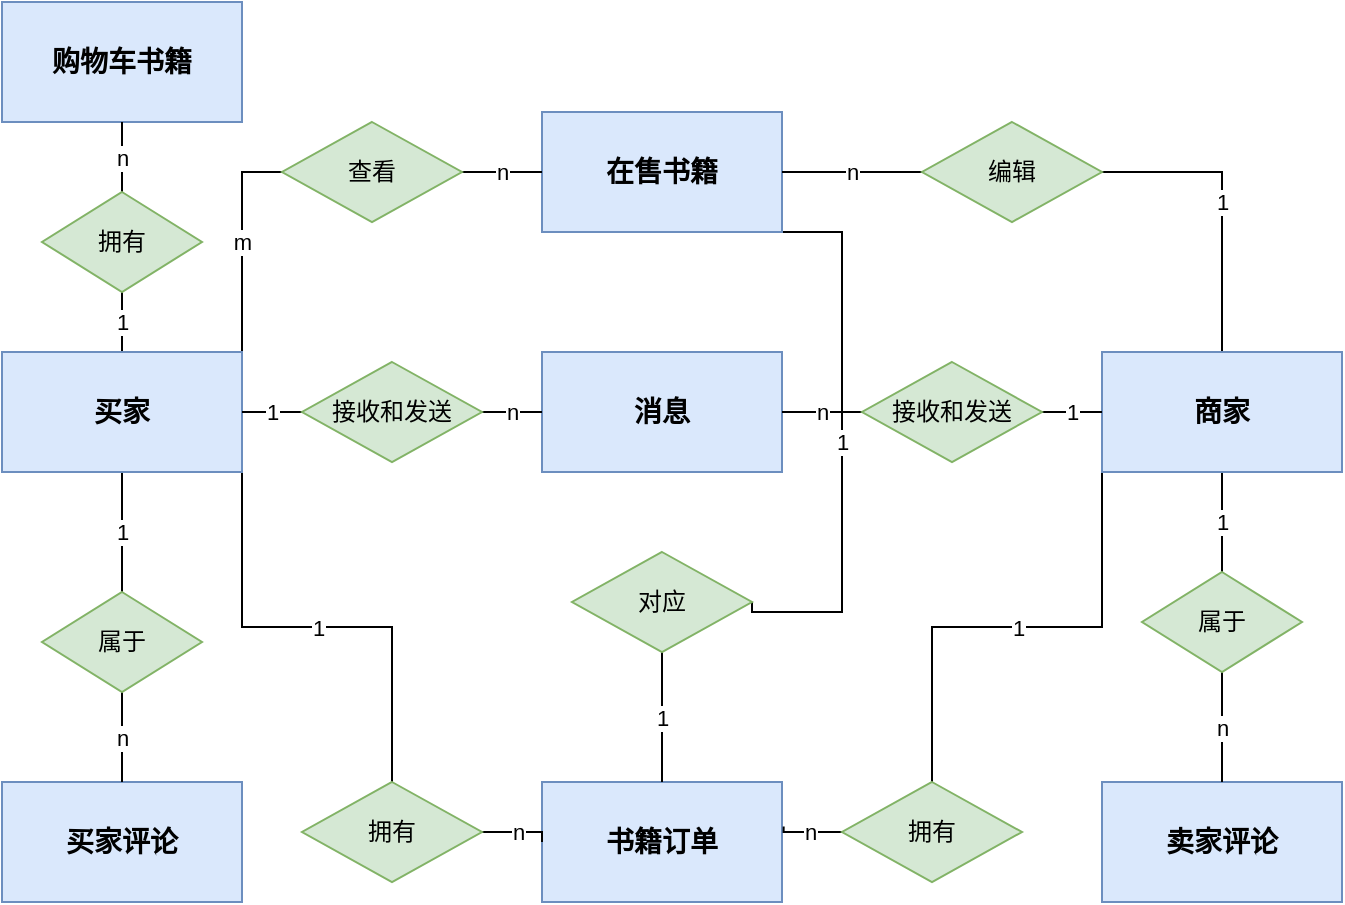 <mxfile version="20.8.16" type="device"><diagram name="第 1 页" id="8l563rcON2vno61S410A"><mxGraphModel dx="1050" dy="1479" grid="1" gridSize="10" guides="1" tooltips="1" connect="1" arrows="1" fold="1" page="1" pageScale="1" pageWidth="1100" pageHeight="850" math="0" shadow="0"><root><mxCell id="0"/><mxCell id="1" parent="0"/><mxCell id="dIaClcadfGpG7z3lYNWs-14" value="1" style="edgeStyle=none;rounded=0;orthogonalLoop=1;jettySize=auto;html=1;exitX=0.5;exitY=1;exitDx=0;exitDy=0;entryX=0.5;entryY=0;entryDx=0;entryDy=0;endArrow=none;endFill=0;" edge="1" parent="1" source="dIaClcadfGpG7z3lYNWs-1" target="dIaClcadfGpG7z3lYNWs-10"><mxGeometry relative="1" as="geometry"/></mxCell><mxCell id="dIaClcadfGpG7z3lYNWs-26" value="1" style="edgeStyle=orthogonalEdgeStyle;rounded=0;orthogonalLoop=1;jettySize=auto;html=1;exitX=1;exitY=1;exitDx=0;exitDy=0;entryX=0.5;entryY=0;entryDx=0;entryDy=0;endArrow=none;endFill=0;" edge="1" parent="1" source="dIaClcadfGpG7z3lYNWs-1" target="dIaClcadfGpG7z3lYNWs-25"><mxGeometry relative="1" as="geometry"/></mxCell><mxCell id="dIaClcadfGpG7z3lYNWs-32" value="1" style="edgeStyle=orthogonalEdgeStyle;rounded=0;orthogonalLoop=1;jettySize=auto;html=1;exitX=0.5;exitY=0;exitDx=0;exitDy=0;entryX=0.5;entryY=1;entryDx=0;entryDy=0;endArrow=none;endFill=0;" edge="1" parent="1" source="dIaClcadfGpG7z3lYNWs-1" target="dIaClcadfGpG7z3lYNWs-31"><mxGeometry relative="1" as="geometry"/></mxCell><mxCell id="dIaClcadfGpG7z3lYNWs-40" value="m" style="edgeStyle=orthogonalEdgeStyle;rounded=0;orthogonalLoop=1;jettySize=auto;html=1;exitX=1;exitY=0;exitDx=0;exitDy=0;endArrow=none;endFill=0;entryX=0;entryY=0.5;entryDx=0;entryDy=0;" edge="1" parent="1" source="dIaClcadfGpG7z3lYNWs-1" target="dIaClcadfGpG7z3lYNWs-41"><mxGeometry relative="1" as="geometry"><mxPoint x="300" y="70" as="targetPoint"/></mxGeometry></mxCell><mxCell id="dIaClcadfGpG7z3lYNWs-1" value="&lt;font style=&quot;font-size: 14px;&quot;&gt;&lt;b&gt;买家&lt;/b&gt;&lt;/font&gt;" style="rounded=0;whiteSpace=wrap;html=1;fillColor=#dae8fc;strokeColor=#6c8ebf;" vertex="1" parent="1"><mxGeometry x="180" y="150" width="120" height="60" as="geometry"/></mxCell><mxCell id="dIaClcadfGpG7z3lYNWs-17" value="1" style="edgeStyle=none;rounded=0;orthogonalLoop=1;jettySize=auto;html=1;exitX=0.5;exitY=1;exitDx=0;exitDy=0;entryX=0.5;entryY=0;entryDx=0;entryDy=0;endArrow=none;endFill=0;" edge="1" parent="1" source="dIaClcadfGpG7z3lYNWs-2" target="dIaClcadfGpG7z3lYNWs-16"><mxGeometry relative="1" as="geometry"/></mxCell><mxCell id="dIaClcadfGpG7z3lYNWs-34" value="1" style="edgeStyle=orthogonalEdgeStyle;rounded=0;orthogonalLoop=1;jettySize=auto;html=1;exitX=0;exitY=1;exitDx=0;exitDy=0;entryX=0.5;entryY=0;entryDx=0;entryDy=0;endArrow=none;endFill=0;" edge="1" parent="1" source="dIaClcadfGpG7z3lYNWs-2" target="dIaClcadfGpG7z3lYNWs-28"><mxGeometry relative="1" as="geometry"/></mxCell><mxCell id="dIaClcadfGpG7z3lYNWs-37" value="1" style="edgeStyle=orthogonalEdgeStyle;rounded=0;orthogonalLoop=1;jettySize=auto;html=1;exitX=0.5;exitY=0;exitDx=0;exitDy=0;entryX=1;entryY=0.5;entryDx=0;entryDy=0;endArrow=none;endFill=0;" edge="1" parent="1" source="dIaClcadfGpG7z3lYNWs-2" target="dIaClcadfGpG7z3lYNWs-36"><mxGeometry relative="1" as="geometry"/></mxCell><mxCell id="dIaClcadfGpG7z3lYNWs-2" value="&lt;font style=&quot;font-size: 14px;&quot;&gt;&lt;b&gt;商家&lt;/b&gt;&lt;/font&gt;" style="rounded=0;whiteSpace=wrap;html=1;fillColor=#dae8fc;strokeColor=#6c8ebf;" vertex="1" parent="1"><mxGeometry x="730" y="150" width="120" height="60" as="geometry"/></mxCell><mxCell id="dIaClcadfGpG7z3lYNWs-49" value="1" style="edgeStyle=orthogonalEdgeStyle;rounded=0;orthogonalLoop=1;jettySize=auto;html=1;exitX=1;exitY=1;exitDx=0;exitDy=0;endArrow=none;endFill=0;entryX=1;entryY=0.5;entryDx=0;entryDy=0;" edge="1" parent="1" source="dIaClcadfGpG7z3lYNWs-3" target="dIaClcadfGpG7z3lYNWs-46"><mxGeometry relative="1" as="geometry"><mxPoint x="600" y="280" as="targetPoint"/><Array as="points"><mxPoint x="600" y="90"/><mxPoint x="600" y="280"/><mxPoint x="555" y="280"/></Array></mxGeometry></mxCell><mxCell id="dIaClcadfGpG7z3lYNWs-3" value="&lt;font style=&quot;font-size: 14px;&quot;&gt;&lt;b&gt;在售书籍&lt;/b&gt;&lt;/font&gt;" style="rounded=0;whiteSpace=wrap;html=1;fillColor=#dae8fc;strokeColor=#6c8ebf;" vertex="1" parent="1"><mxGeometry x="450" y="30" width="120" height="60" as="geometry"/></mxCell><mxCell id="dIaClcadfGpG7z3lYNWs-4" value="&lt;font style=&quot;font-size: 14px;&quot;&gt;&lt;b&gt;消息&lt;/b&gt;&lt;/font&gt;" style="rounded=0;whiteSpace=wrap;html=1;fillColor=#dae8fc;strokeColor=#6c8ebf;" vertex="1" parent="1"><mxGeometry x="450" y="150" width="120" height="60" as="geometry"/></mxCell><mxCell id="dIaClcadfGpG7z3lYNWs-5" value="&lt;b&gt;&lt;font style=&quot;font-size: 14px;&quot;&gt;购物车书籍&lt;/font&gt;&lt;/b&gt;" style="rounded=0;whiteSpace=wrap;html=1;fillColor=#dae8fc;strokeColor=#6c8ebf;" vertex="1" parent="1"><mxGeometry x="180" y="-25" width="120" height="60" as="geometry"/></mxCell><mxCell id="dIaClcadfGpG7z3lYNWs-6" value="&lt;font style=&quot;font-size: 14px;&quot;&gt;&lt;b&gt;书籍订单&lt;/b&gt;&lt;/font&gt;" style="rounded=0;whiteSpace=wrap;html=1;fillColor=#dae8fc;strokeColor=#6c8ebf;" vertex="1" parent="1"><mxGeometry x="450" y="365" width="120" height="60" as="geometry"/></mxCell><mxCell id="dIaClcadfGpG7z3lYNWs-7" value="&lt;font style=&quot;font-size: 14px;&quot;&gt;&lt;b&gt;买家评论&lt;/b&gt;&lt;/font&gt;" style="rounded=0;whiteSpace=wrap;html=1;fillColor=#dae8fc;strokeColor=#6c8ebf;" vertex="1" parent="1"><mxGeometry x="180" y="365" width="120" height="60" as="geometry"/></mxCell><mxCell id="dIaClcadfGpG7z3lYNWs-8" value="&lt;font style=&quot;font-size: 14px;&quot;&gt;&lt;b&gt;卖家评论&lt;/b&gt;&lt;/font&gt;" style="rounded=0;whiteSpace=wrap;html=1;fillColor=#dae8fc;strokeColor=#6c8ebf;" vertex="1" parent="1"><mxGeometry x="730" y="365" width="120" height="60" as="geometry"/></mxCell><mxCell id="dIaClcadfGpG7z3lYNWs-15" value="n" style="edgeStyle=none;rounded=0;orthogonalLoop=1;jettySize=auto;html=1;exitX=0.5;exitY=1;exitDx=0;exitDy=0;entryX=0.5;entryY=0;entryDx=0;entryDy=0;endArrow=none;endFill=0;" edge="1" parent="1" source="dIaClcadfGpG7z3lYNWs-10" target="dIaClcadfGpG7z3lYNWs-7"><mxGeometry relative="1" as="geometry"/></mxCell><mxCell id="dIaClcadfGpG7z3lYNWs-10" value="属于" style="rhombus;whiteSpace=wrap;html=1;fillColor=#d5e8d4;strokeColor=#82b366;" vertex="1" parent="1"><mxGeometry x="200" y="270" width="80" height="50" as="geometry"/></mxCell><mxCell id="dIaClcadfGpG7z3lYNWs-18" value="n" style="edgeStyle=none;rounded=0;orthogonalLoop=1;jettySize=auto;html=1;exitX=0.5;exitY=1;exitDx=0;exitDy=0;entryX=0.5;entryY=0;entryDx=0;entryDy=0;endArrow=none;endFill=0;" edge="1" parent="1" source="dIaClcadfGpG7z3lYNWs-16" target="dIaClcadfGpG7z3lYNWs-8"><mxGeometry relative="1" as="geometry"/></mxCell><mxCell id="dIaClcadfGpG7z3lYNWs-16" value="属于" style="rhombus;whiteSpace=wrap;html=1;fillColor=#d5e8d4;strokeColor=#82b366;" vertex="1" parent="1"><mxGeometry x="750" y="260" width="80" height="50" as="geometry"/></mxCell><mxCell id="dIaClcadfGpG7z3lYNWs-20" value="n" style="edgeStyle=none;rounded=0;orthogonalLoop=1;jettySize=auto;html=1;exitX=1;exitY=0.5;exitDx=0;exitDy=0;entryX=0;entryY=0.5;entryDx=0;entryDy=0;endArrow=none;endFill=0;" edge="1" parent="1" source="dIaClcadfGpG7z3lYNWs-19" target="dIaClcadfGpG7z3lYNWs-4"><mxGeometry relative="1" as="geometry"/></mxCell><mxCell id="dIaClcadfGpG7z3lYNWs-21" value="1" style="edgeStyle=none;rounded=0;orthogonalLoop=1;jettySize=auto;html=1;exitX=0;exitY=0.5;exitDx=0;exitDy=0;entryX=1;entryY=0.5;entryDx=0;entryDy=0;endArrow=none;endFill=0;" edge="1" parent="1" source="dIaClcadfGpG7z3lYNWs-19" target="dIaClcadfGpG7z3lYNWs-1"><mxGeometry relative="1" as="geometry"/></mxCell><mxCell id="dIaClcadfGpG7z3lYNWs-19" value="接收和发送" style="rhombus;whiteSpace=wrap;html=1;fillColor=#d5e8d4;strokeColor=#82b366;" vertex="1" parent="1"><mxGeometry x="330" y="155" width="90" height="50" as="geometry"/></mxCell><mxCell id="dIaClcadfGpG7z3lYNWs-23" value="1" style="edgeStyle=none;rounded=0;orthogonalLoop=1;jettySize=auto;html=1;exitX=1;exitY=0.5;exitDx=0;exitDy=0;entryX=0;entryY=0.5;entryDx=0;entryDy=0;endArrow=none;endFill=0;" edge="1" parent="1" source="dIaClcadfGpG7z3lYNWs-22" target="dIaClcadfGpG7z3lYNWs-2"><mxGeometry relative="1" as="geometry"/></mxCell><mxCell id="dIaClcadfGpG7z3lYNWs-24" value="n" style="edgeStyle=none;rounded=0;orthogonalLoop=1;jettySize=auto;html=1;exitX=0;exitY=0.5;exitDx=0;exitDy=0;entryX=1;entryY=0.5;entryDx=0;entryDy=0;endArrow=none;endFill=0;" edge="1" parent="1" source="dIaClcadfGpG7z3lYNWs-22" target="dIaClcadfGpG7z3lYNWs-4"><mxGeometry relative="1" as="geometry"/></mxCell><mxCell id="dIaClcadfGpG7z3lYNWs-22" value="接收和发送" style="rhombus;whiteSpace=wrap;html=1;fillColor=#d5e8d4;strokeColor=#82b366;" vertex="1" parent="1"><mxGeometry x="610" y="155" width="90" height="50" as="geometry"/></mxCell><mxCell id="dIaClcadfGpG7z3lYNWs-27" value="n" style="edgeStyle=orthogonalEdgeStyle;rounded=0;orthogonalLoop=1;jettySize=auto;html=1;exitX=1;exitY=0.5;exitDx=0;exitDy=0;entryX=0;entryY=0.5;entryDx=0;entryDy=0;endArrow=none;endFill=0;" edge="1" parent="1" source="dIaClcadfGpG7z3lYNWs-25" target="dIaClcadfGpG7z3lYNWs-6"><mxGeometry relative="1" as="geometry"/></mxCell><mxCell id="dIaClcadfGpG7z3lYNWs-25" value="拥有" style="rhombus;whiteSpace=wrap;html=1;fillColor=#d5e8d4;strokeColor=#82b366;" vertex="1" parent="1"><mxGeometry x="330" y="365" width="90" height="50" as="geometry"/></mxCell><mxCell id="dIaClcadfGpG7z3lYNWs-30" value="n" style="edgeStyle=orthogonalEdgeStyle;rounded=0;orthogonalLoop=1;jettySize=auto;html=1;exitX=0;exitY=0.5;exitDx=0;exitDy=0;entryX=1.007;entryY=0.37;entryDx=0;entryDy=0;entryPerimeter=0;endArrow=none;endFill=0;" edge="1" parent="1" source="dIaClcadfGpG7z3lYNWs-28" target="dIaClcadfGpG7z3lYNWs-6"><mxGeometry relative="1" as="geometry"/></mxCell><mxCell id="dIaClcadfGpG7z3lYNWs-28" value="拥有" style="rhombus;whiteSpace=wrap;html=1;fillColor=#d5e8d4;strokeColor=#82b366;" vertex="1" parent="1"><mxGeometry x="600" y="365" width="90" height="50" as="geometry"/></mxCell><mxCell id="dIaClcadfGpG7z3lYNWs-33" value="n" style="edgeStyle=orthogonalEdgeStyle;rounded=0;orthogonalLoop=1;jettySize=auto;html=1;exitX=0.5;exitY=0;exitDx=0;exitDy=0;entryX=0.5;entryY=1;entryDx=0;entryDy=0;endArrow=none;endFill=0;" edge="1" parent="1" source="dIaClcadfGpG7z3lYNWs-31" target="dIaClcadfGpG7z3lYNWs-5"><mxGeometry relative="1" as="geometry"/></mxCell><mxCell id="dIaClcadfGpG7z3lYNWs-31" value="拥有" style="rhombus;whiteSpace=wrap;html=1;fillColor=#d5e8d4;strokeColor=#82b366;" vertex="1" parent="1"><mxGeometry x="200" y="70" width="80" height="50" as="geometry"/></mxCell><mxCell id="dIaClcadfGpG7z3lYNWs-38" value="n" style="edgeStyle=orthogonalEdgeStyle;rounded=0;orthogonalLoop=1;jettySize=auto;html=1;exitX=0;exitY=0.5;exitDx=0;exitDy=0;entryX=1;entryY=0.5;entryDx=0;entryDy=0;endArrow=none;endFill=0;" edge="1" parent="1" source="dIaClcadfGpG7z3lYNWs-36" target="dIaClcadfGpG7z3lYNWs-3"><mxGeometry relative="1" as="geometry"/></mxCell><mxCell id="dIaClcadfGpG7z3lYNWs-36" value="编辑" style="rhombus;whiteSpace=wrap;html=1;fillColor=#d5e8d4;strokeColor=#82b366;" vertex="1" parent="1"><mxGeometry x="640" y="35" width="90" height="50" as="geometry"/></mxCell><mxCell id="dIaClcadfGpG7z3lYNWs-42" value="n" style="edgeStyle=orthogonalEdgeStyle;rounded=0;orthogonalLoop=1;jettySize=auto;html=1;exitX=1;exitY=0.5;exitDx=0;exitDy=0;entryX=0;entryY=0.5;entryDx=0;entryDy=0;endArrow=none;endFill=0;" edge="1" parent="1" source="dIaClcadfGpG7z3lYNWs-41" target="dIaClcadfGpG7z3lYNWs-3"><mxGeometry relative="1" as="geometry"/></mxCell><mxCell id="dIaClcadfGpG7z3lYNWs-41" value="查看" style="rhombus;whiteSpace=wrap;html=1;fillColor=#d5e8d4;strokeColor=#82b366;" vertex="1" parent="1"><mxGeometry x="320" y="35" width="90" height="50" as="geometry"/></mxCell><mxCell id="dIaClcadfGpG7z3lYNWs-50" value="1" style="edgeStyle=orthogonalEdgeStyle;rounded=0;orthogonalLoop=1;jettySize=auto;html=1;exitX=0.5;exitY=1;exitDx=0;exitDy=0;entryX=0.5;entryY=0;entryDx=0;entryDy=0;endArrow=none;endFill=0;" edge="1" parent="1" source="dIaClcadfGpG7z3lYNWs-46" target="dIaClcadfGpG7z3lYNWs-6"><mxGeometry relative="1" as="geometry"/></mxCell><mxCell id="dIaClcadfGpG7z3lYNWs-46" value="对应" style="rhombus;whiteSpace=wrap;html=1;fillColor=#d5e8d4;strokeColor=#82b366;" vertex="1" parent="1"><mxGeometry x="465" y="250" width="90" height="50" as="geometry"/></mxCell></root></mxGraphModel></diagram></mxfile>